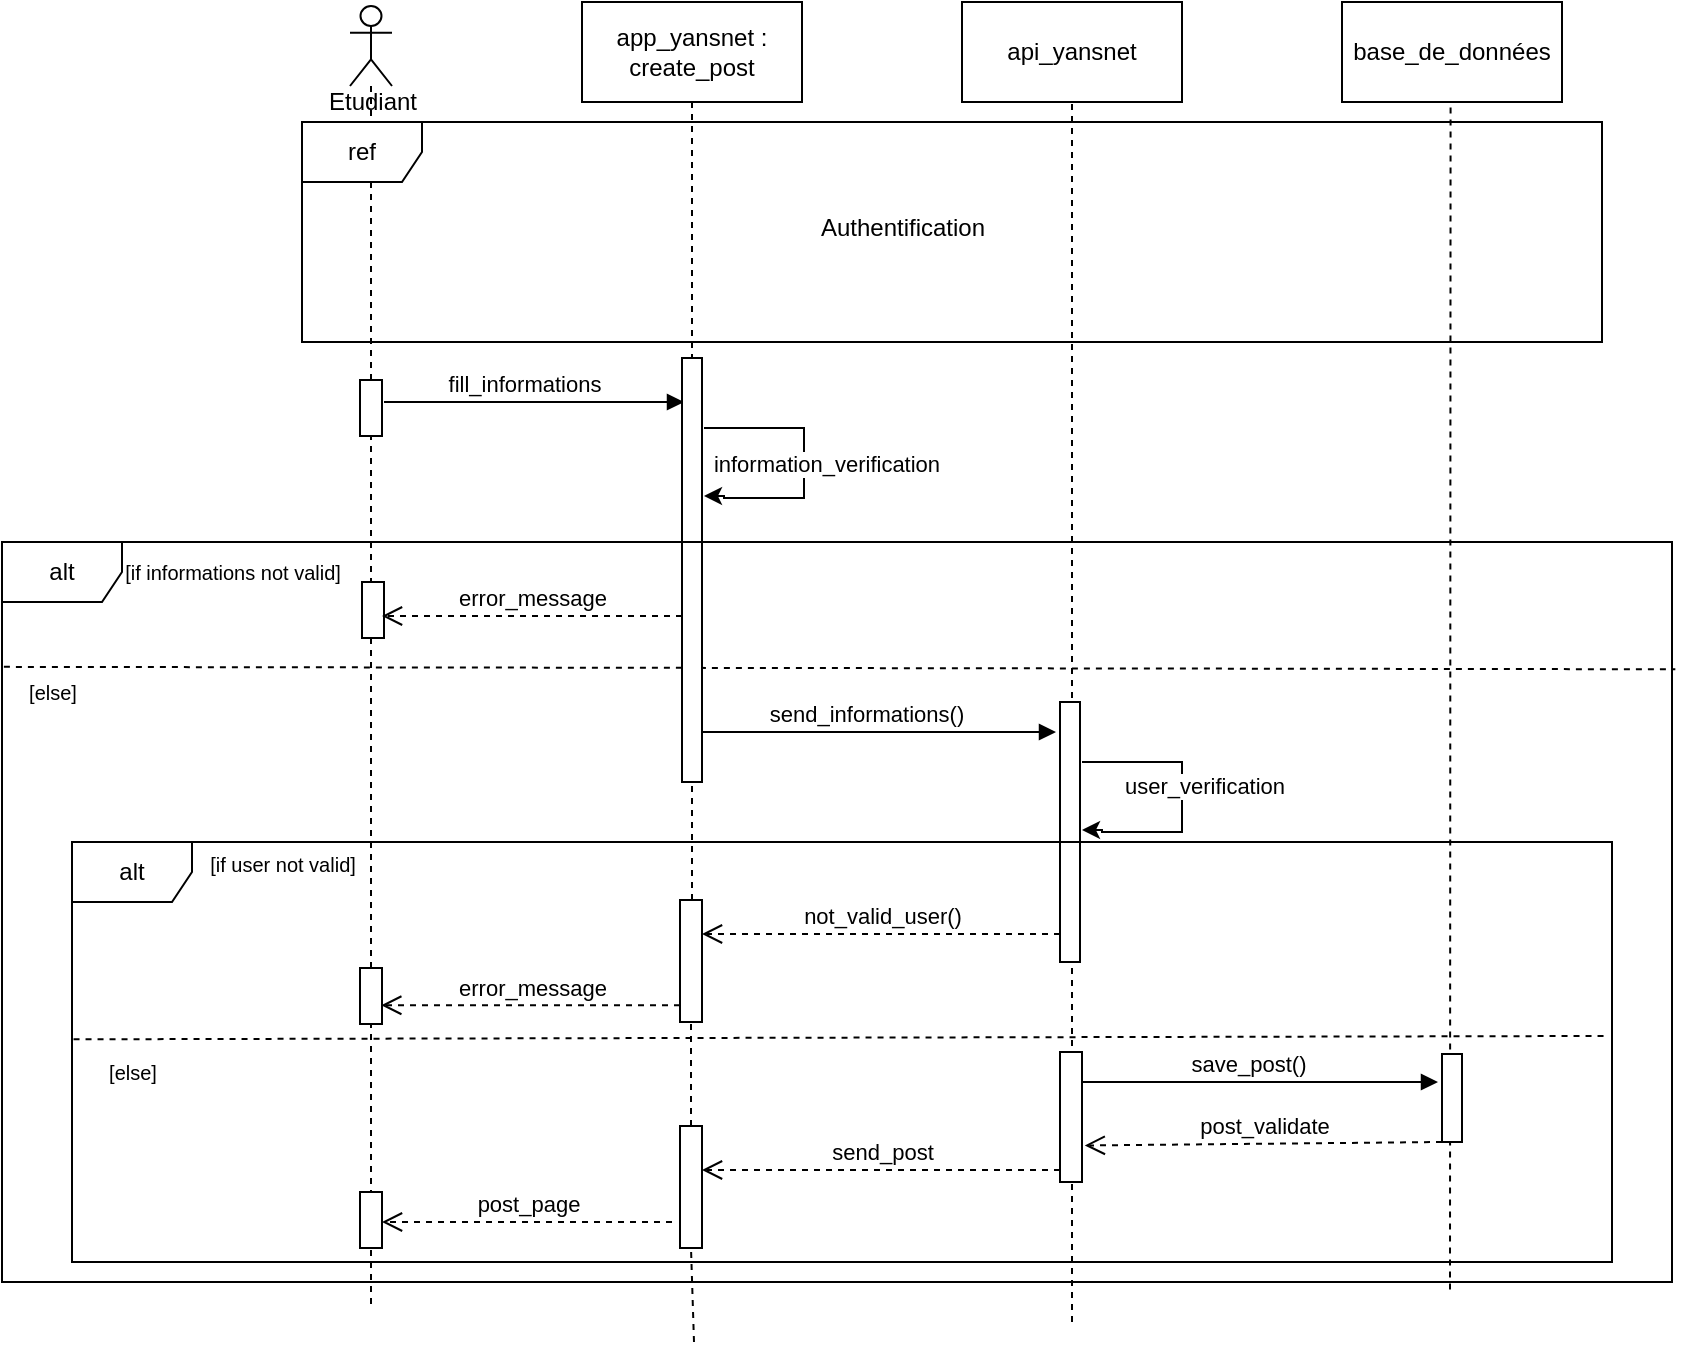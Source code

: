 <mxfile version="28.0.1">
  <diagram name="Page-1" id="13e1069c-82ec-6db2-03f1-153e76fe0fe0">
    <mxGraphModel dx="2686" dy="784" grid="1" gridSize="10" guides="1" tooltips="1" connect="1" arrows="1" fold="1" page="1" pageScale="1" pageWidth="1100" pageHeight="850" background="none" math="0" shadow="0">
      <root>
        <mxCell id="0" />
        <mxCell id="1" parent="0" />
        <mxCell id="0TB06_-LFgy9fozSV22m-93" value="" style="endArrow=none;dashed=1;html=1;rounded=0;exitX=0.019;exitY=0.081;exitDx=0;exitDy=0;exitPerimeter=0;entryX=1.002;entryY=0.172;entryDx=0;entryDy=0;entryPerimeter=0;" edge="1" parent="1" source="0TB06_-LFgy9fozSV22m-97" target="0TB06_-LFgy9fozSV22m-90">
          <mxGeometry width="50" height="50" relative="1" as="geometry">
            <mxPoint x="-420.0" y="367.18" as="sourcePoint" />
            <mxPoint x="32.25" y="367.84" as="targetPoint" />
          </mxGeometry>
        </mxCell>
        <mxCell id="0TB06_-LFgy9fozSV22m-28" value="app_yansnet :&lt;div&gt;create_post&lt;/div&gt;" style="html=1;whiteSpace=wrap;" vertex="1" parent="1">
          <mxGeometry x="-145" y="30" width="110" height="50" as="geometry" />
        </mxCell>
        <mxCell id="0TB06_-LFgy9fozSV22m-29" value="api_yansnet" style="html=1;whiteSpace=wrap;" vertex="1" parent="1">
          <mxGeometry x="45" y="30" width="110" height="50" as="geometry" />
        </mxCell>
        <mxCell id="0TB06_-LFgy9fozSV22m-30" value="base_de_données" style="html=1;whiteSpace=wrap;" vertex="1" parent="1">
          <mxGeometry x="235" y="30" width="110" height="50" as="geometry" />
        </mxCell>
        <mxCell id="0TB06_-LFgy9fozSV22m-32" value="fill_informations" style="html=1;verticalAlign=bottom;endArrow=block;curved=0;rounded=0;" edge="1" parent="1">
          <mxGeometry x="-0.067" width="80" relative="1" as="geometry">
            <mxPoint x="-244" y="230" as="sourcePoint" />
            <mxPoint x="-94" y="230" as="targetPoint" />
            <mxPoint as="offset" />
          </mxGeometry>
        </mxCell>
        <mxCell id="0TB06_-LFgy9fozSV22m-33" value="send_informations()" style="html=1;verticalAlign=bottom;endArrow=block;curved=0;rounded=0;" edge="1" parent="1">
          <mxGeometry x="-0.067" width="80" relative="1" as="geometry">
            <mxPoint x="-86" y="395" as="sourcePoint" />
            <mxPoint x="92" y="395.0" as="targetPoint" />
            <mxPoint as="offset" />
          </mxGeometry>
        </mxCell>
        <mxCell id="0TB06_-LFgy9fozSV22m-34" value="save_post()" style="html=1;verticalAlign=bottom;endArrow=block;curved=0;rounded=0;" edge="1" parent="1" source="0TB06_-LFgy9fozSV22m-106">
          <mxGeometry x="-0.067" width="80" relative="1" as="geometry">
            <mxPoint x="109" y="571" as="sourcePoint" />
            <mxPoint x="283" y="570" as="targetPoint" />
            <mxPoint as="offset" />
          </mxGeometry>
        </mxCell>
        <mxCell id="0TB06_-LFgy9fozSV22m-46" value="" style="shape=umlLifeline;perimeter=lifelinePerimeter;whiteSpace=wrap;html=1;container=1;dropTarget=0;collapsible=0;recursiveResize=0;outlineConnect=0;portConstraint=eastwest;newEdgeStyle={&quot;curved&quot;:0,&quot;rounded&quot;:0};participant=umlActor;" vertex="1" parent="1">
          <mxGeometry x="-261" y="32" width="21" height="650" as="geometry" />
        </mxCell>
        <mxCell id="0TB06_-LFgy9fozSV22m-95" value="" style="html=1;points=[[0,0,0,0,5],[0,1,0,0,-5],[1,0,0,0,5],[1,1,0,0,-5]];perimeter=orthogonalPerimeter;outlineConnect=0;targetShapes=umlLifeline;portConstraint=eastwest;newEdgeStyle={&quot;curved&quot;:0,&quot;rounded&quot;:0};" vertex="1" parent="0TB06_-LFgy9fozSV22m-46">
          <mxGeometry x="6" y="288" width="11" height="28" as="geometry" />
        </mxCell>
        <mxCell id="0TB06_-LFgy9fozSV22m-104" value="" style="html=1;points=[[0,0,0,0,5],[0,1,0,0,-5],[1,0,0,0,5],[1,1,0,0,-5]];perimeter=orthogonalPerimeter;outlineConnect=0;targetShapes=umlLifeline;portConstraint=eastwest;newEdgeStyle={&quot;curved&quot;:0,&quot;rounded&quot;:0};" vertex="1" parent="0TB06_-LFgy9fozSV22m-46">
          <mxGeometry x="5" y="481" width="11" height="28" as="geometry" />
        </mxCell>
        <mxCell id="0TB06_-LFgy9fozSV22m-118" value="" style="html=1;points=[[0,0,0,0,5],[0,1,0,0,-5],[1,0,0,0,5],[1,1,0,0,-5]];perimeter=orthogonalPerimeter;outlineConnect=0;targetShapes=umlLifeline;portConstraint=eastwest;newEdgeStyle={&quot;curved&quot;:0,&quot;rounded&quot;:0};" vertex="1" parent="0TB06_-LFgy9fozSV22m-46">
          <mxGeometry x="5" y="593" width="11" height="28" as="geometry" />
        </mxCell>
        <mxCell id="0TB06_-LFgy9fozSV22m-48" value="" style="html=1;points=[[0,0,0,0,5],[0,1,0,0,-5],[1,0,0,0,5],[1,1,0,0,-5]];perimeter=orthogonalPerimeter;outlineConnect=0;targetShapes=umlLifeline;portConstraint=eastwest;newEdgeStyle={&quot;curved&quot;:0,&quot;rounded&quot;:0};" vertex="1" parent="1">
          <mxGeometry x="-256" y="219" width="11" height="28" as="geometry" />
        </mxCell>
        <mxCell id="0TB06_-LFgy9fozSV22m-50" value="" style="endArrow=none;dashed=1;html=1;rounded=0;entryX=0.5;entryY=1;entryDx=0;entryDy=0;" edge="1" parent="1" source="0TB06_-LFgy9fozSV22m-98" target="0TB06_-LFgy9fozSV22m-28">
          <mxGeometry width="50" height="50" relative="1" as="geometry">
            <mxPoint x="-90" y="630" as="sourcePoint" />
            <mxPoint x="145" y="310" as="targetPoint" />
          </mxGeometry>
        </mxCell>
        <mxCell id="0TB06_-LFgy9fozSV22m-51" value="" style="html=1;points=[[0,0,0,0,5],[0,1,0,0,-5],[1,0,0,0,5],[1,1,0,0,-5]];perimeter=orthogonalPerimeter;outlineConnect=0;targetShapes=umlLifeline;portConstraint=eastwest;newEdgeStyle={&quot;curved&quot;:0,&quot;rounded&quot;:0};" vertex="1" parent="1">
          <mxGeometry x="-95" y="208" width="10" height="212" as="geometry" />
        </mxCell>
        <mxCell id="0TB06_-LFgy9fozSV22m-56" value="" style="endArrow=none;dashed=1;html=1;rounded=0;entryX=0.5;entryY=1;entryDx=0;entryDy=0;" edge="1" parent="1">
          <mxGeometry width="50" height="50" relative="1" as="geometry">
            <mxPoint x="100" y="690" as="sourcePoint" />
            <mxPoint x="100" y="80.0" as="targetPoint" />
          </mxGeometry>
        </mxCell>
        <mxCell id="0TB06_-LFgy9fozSV22m-57" value="" style="html=1;points=[[0,0,0,0,5],[0,1,0,0,-5],[1,0,0,0,5],[1,1,0,0,-5]];perimeter=orthogonalPerimeter;outlineConnect=0;targetShapes=umlLifeline;portConstraint=eastwest;newEdgeStyle={&quot;curved&quot;:0,&quot;rounded&quot;:0};" vertex="1" parent="1">
          <mxGeometry x="94" y="380" width="10" height="130" as="geometry" />
        </mxCell>
        <mxCell id="0TB06_-LFgy9fozSV22m-62" value="" style="endArrow=none;dashed=1;html=1;rounded=0;entryX=0.5;entryY=1;entryDx=0;entryDy=0;" edge="1" parent="1">
          <mxGeometry width="50" height="50" relative="1" as="geometry">
            <mxPoint x="289" y="673.81" as="sourcePoint" />
            <mxPoint x="289.29" y="80.0" as="targetPoint" />
          </mxGeometry>
        </mxCell>
        <mxCell id="0TB06_-LFgy9fozSV22m-64" value="" style="html=1;points=[[0,0,0,0,5],[0,1,0,0,-5],[1,0,0,0,5],[1,1,0,0,-5]];perimeter=orthogonalPerimeter;outlineConnect=0;targetShapes=umlLifeline;portConstraint=eastwest;newEdgeStyle={&quot;curved&quot;:0,&quot;rounded&quot;:0};" vertex="1" parent="1">
          <mxGeometry x="285" y="556" width="10" height="44" as="geometry" />
        </mxCell>
        <mxCell id="0TB06_-LFgy9fozSV22m-73" value="Authentification" style="text;html=1;align=center;verticalAlign=middle;resizable=0;points=[];autosize=1;strokeColor=none;fillColor=none;" vertex="1" parent="1">
          <mxGeometry x="-40" y="128" width="110" height="30" as="geometry" />
        </mxCell>
        <mxCell id="0TB06_-LFgy9fozSV22m-72" value="ref" style="shape=umlFrame;whiteSpace=wrap;html=1;pointerEvents=0;fillColor=#FFFFFF;" vertex="1" parent="1">
          <mxGeometry x="-285" y="90" width="650" height="110" as="geometry" />
        </mxCell>
        <mxCell id="0TB06_-LFgy9fozSV22m-81" value="" style="edgeStyle=orthogonalEdgeStyle;rounded=0;orthogonalLoop=1;jettySize=auto;html=1;curved=0;entryX=1;entryY=0.886;entryDx=0;entryDy=0;entryPerimeter=0;" edge="1" parent="1">
          <mxGeometry relative="1" as="geometry">
            <mxPoint x="-84" y="243.0" as="sourcePoint" />
            <mxPoint x="-84" y="276.968" as="targetPoint" />
            <Array as="points">
              <mxPoint x="-34" y="243" />
              <mxPoint x="-34" y="278" />
              <mxPoint x="-74" y="278" />
            </Array>
          </mxGeometry>
        </mxCell>
        <mxCell id="0TB06_-LFgy9fozSV22m-82" value="information_verification" style="edgeLabel;html=1;align=center;verticalAlign=middle;resizable=0;points=[];" vertex="1" connectable="0" parent="0TB06_-LFgy9fozSV22m-81">
          <mxGeometry x="-0.088" y="1" relative="1" as="geometry">
            <mxPoint x="10" y="6" as="offset" />
          </mxGeometry>
        </mxCell>
        <mxCell id="0TB06_-LFgy9fozSV22m-87" value="" style="edgeStyle=orthogonalEdgeStyle;rounded=0;orthogonalLoop=1;jettySize=auto;html=1;curved=0;entryX=1;entryY=0.886;entryDx=0;entryDy=0;entryPerimeter=0;" edge="1" parent="1">
          <mxGeometry relative="1" as="geometry">
            <mxPoint x="105" y="410.0" as="sourcePoint" />
            <mxPoint x="105" y="443.968" as="targetPoint" />
            <Array as="points">
              <mxPoint x="155" y="410" />
              <mxPoint x="155" y="445" />
              <mxPoint x="115" y="445" />
            </Array>
          </mxGeometry>
        </mxCell>
        <mxCell id="0TB06_-LFgy9fozSV22m-88" value="user_verification" style="edgeLabel;html=1;align=center;verticalAlign=middle;resizable=0;points=[];" vertex="1" connectable="0" parent="0TB06_-LFgy9fozSV22m-87">
          <mxGeometry x="-0.088" y="1" relative="1" as="geometry">
            <mxPoint x="10" as="offset" />
          </mxGeometry>
        </mxCell>
        <mxCell id="0TB06_-LFgy9fozSV22m-90" value="alt" style="shape=umlFrame;whiteSpace=wrap;html=1;pointerEvents=0;" vertex="1" parent="1">
          <mxGeometry x="-435" y="300" width="835" height="370" as="geometry" />
        </mxCell>
        <mxCell id="0TB06_-LFgy9fozSV22m-91" value="&lt;font style=&quot;font-size: 10px;&quot;&gt;[if informations not valid]&lt;/font&gt;" style="text;html=1;align=center;verticalAlign=middle;resizable=0;points=[];autosize=1;strokeColor=none;fillColor=none;" vertex="1" parent="1">
          <mxGeometry x="-385" y="300" width="130" height="30" as="geometry" />
        </mxCell>
        <mxCell id="0TB06_-LFgy9fozSV22m-96" value="error_message" style="html=1;verticalAlign=bottom;endArrow=open;dashed=1;endSize=8;curved=0;rounded=0;" edge="1" parent="1">
          <mxGeometry relative="1" as="geometry">
            <mxPoint x="-95" y="337" as="sourcePoint" />
            <mxPoint x="-245" y="337" as="targetPoint" />
          </mxGeometry>
        </mxCell>
        <mxCell id="0TB06_-LFgy9fozSV22m-97" value="&lt;font style=&quot;font-size: 10px;&quot;&gt;[else]&lt;/font&gt;" style="text;html=1;align=center;verticalAlign=middle;resizable=0;points=[];autosize=1;strokeColor=none;fillColor=none;" vertex="1" parent="1">
          <mxGeometry x="-435" y="360" width="50" height="30" as="geometry" />
        </mxCell>
        <mxCell id="0TB06_-LFgy9fozSV22m-99" value="" style="endArrow=none;dashed=1;html=1;rounded=0;entryX=0.5;entryY=1;entryDx=0;entryDy=0;" edge="1" parent="1" source="0TB06_-LFgy9fozSV22m-115" target="0TB06_-LFgy9fozSV22m-98">
          <mxGeometry width="50" height="50" relative="1" as="geometry">
            <mxPoint x="-89" y="700" as="sourcePoint" />
            <mxPoint x="-90" y="80" as="targetPoint" />
          </mxGeometry>
        </mxCell>
        <mxCell id="0TB06_-LFgy9fozSV22m-98" value="" style="html=1;points=[[0,0,0,0,5],[0,1,0,0,-5],[1,0,0,0,5],[1,1,0,0,-5]];perimeter=orthogonalPerimeter;outlineConnect=0;targetShapes=umlLifeline;portConstraint=eastwest;newEdgeStyle={&quot;curved&quot;:0,&quot;rounded&quot;:0};" vertex="1" parent="1">
          <mxGeometry x="-96" y="479" width="11" height="61" as="geometry" />
        </mxCell>
        <mxCell id="0TB06_-LFgy9fozSV22m-100" value="alt" style="shape=umlFrame;whiteSpace=wrap;html=1;pointerEvents=0;" vertex="1" parent="1">
          <mxGeometry x="-400" y="450" width="770" height="210" as="geometry" />
        </mxCell>
        <mxCell id="0TB06_-LFgy9fozSV22m-101" value="&lt;font style=&quot;font-size: 10px;&quot;&gt;[if user not valid]&lt;/font&gt;" style="text;html=1;align=center;verticalAlign=middle;resizable=0;points=[];autosize=1;strokeColor=none;fillColor=none;" vertex="1" parent="1">
          <mxGeometry x="-345" y="445.5" width="100" height="30" as="geometry" />
        </mxCell>
        <mxCell id="0TB06_-LFgy9fozSV22m-102" value="not_valid_user()" style="html=1;verticalAlign=bottom;endArrow=open;dashed=1;endSize=8;curved=0;rounded=0;" edge="1" parent="1">
          <mxGeometry relative="1" as="geometry">
            <mxPoint x="94" y="496" as="sourcePoint" />
            <mxPoint x="-85" y="496" as="targetPoint" />
          </mxGeometry>
        </mxCell>
        <mxCell id="0TB06_-LFgy9fozSV22m-105" value="error_message" style="html=1;verticalAlign=bottom;endArrow=open;dashed=1;endSize=8;curved=0;rounded=0;entryX=0.966;entryY=0.665;entryDx=0;entryDy=0;entryPerimeter=0;" edge="1" parent="1" source="0TB06_-LFgy9fozSV22m-98" target="0TB06_-LFgy9fozSV22m-104">
          <mxGeometry relative="1" as="geometry">
            <mxPoint x="-95" y="519.69" as="sourcePoint" />
            <mxPoint x="-230" y="530" as="targetPoint" />
          </mxGeometry>
        </mxCell>
        <mxCell id="0TB06_-LFgy9fozSV22m-106" value="" style="html=1;points=[[0,0,0,0,5],[0,1,0,0,-5],[1,0,0,0,5],[1,1,0,0,-5]];perimeter=orthogonalPerimeter;outlineConnect=0;targetShapes=umlLifeline;portConstraint=eastwest;newEdgeStyle={&quot;curved&quot;:0,&quot;rounded&quot;:0};" vertex="1" parent="1">
          <mxGeometry x="94" y="555" width="11" height="65" as="geometry" />
        </mxCell>
        <mxCell id="0TB06_-LFgy9fozSV22m-110" value="" style="endArrow=none;dashed=1;html=1;rounded=0;entryX=0.998;entryY=0.657;entryDx=0;entryDy=0;entryPerimeter=0;exitX=0.001;exitY=0.669;exitDx=0;exitDy=0;exitPerimeter=0;" edge="1" parent="1">
          <mxGeometry width="50" height="50" relative="1" as="geometry">
            <mxPoint x="-399.23" y="548.66" as="sourcePoint" />
            <mxPoint x="368.46" y="546.98" as="targetPoint" />
          </mxGeometry>
        </mxCell>
        <mxCell id="0TB06_-LFgy9fozSV22m-111" value="&lt;font style=&quot;font-size: 10px;&quot;&gt;[else]&lt;/font&gt;" style="text;html=1;align=center;verticalAlign=middle;resizable=0;points=[];autosize=1;strokeColor=none;fillColor=none;" vertex="1" parent="1">
          <mxGeometry x="-395" y="550" width="50" height="30" as="geometry" />
        </mxCell>
        <mxCell id="0TB06_-LFgy9fozSV22m-113" value="post_validate" style="html=1;verticalAlign=bottom;endArrow=open;dashed=1;endSize=8;curved=0;rounded=0;entryX=1.126;entryY=0.719;entryDx=0;entryDy=0;entryPerimeter=0;" edge="1" parent="1" source="0TB06_-LFgy9fozSV22m-64" target="0TB06_-LFgy9fozSV22m-106">
          <mxGeometry relative="1" as="geometry">
            <mxPoint x="240" y="590" as="sourcePoint" />
            <mxPoint x="160" y="590" as="targetPoint" />
          </mxGeometry>
        </mxCell>
        <mxCell id="0TB06_-LFgy9fozSV22m-114" value="send_post" style="html=1;verticalAlign=bottom;endArrow=open;dashed=1;endSize=8;curved=0;rounded=0;" edge="1" parent="1">
          <mxGeometry relative="1" as="geometry">
            <mxPoint x="94" y="614" as="sourcePoint" />
            <mxPoint x="-85" y="614" as="targetPoint" />
          </mxGeometry>
        </mxCell>
        <mxCell id="0TB06_-LFgy9fozSV22m-116" value="" style="endArrow=none;dashed=1;html=1;rounded=0;entryX=0.5;entryY=1;entryDx=0;entryDy=0;" edge="1" parent="1" target="0TB06_-LFgy9fozSV22m-115">
          <mxGeometry width="50" height="50" relative="1" as="geometry">
            <mxPoint x="-89" y="700" as="sourcePoint" />
            <mxPoint x="-90" y="540" as="targetPoint" />
          </mxGeometry>
        </mxCell>
        <mxCell id="0TB06_-LFgy9fozSV22m-115" value="" style="html=1;points=[[0,0,0,0,5],[0,1,0,0,-5],[1,0,0,0,5],[1,1,0,0,-5]];perimeter=orthogonalPerimeter;outlineConnect=0;targetShapes=umlLifeline;portConstraint=eastwest;newEdgeStyle={&quot;curved&quot;:0,&quot;rounded&quot;:0};" vertex="1" parent="1">
          <mxGeometry x="-96" y="592" width="11" height="61" as="geometry" />
        </mxCell>
        <mxCell id="0TB06_-LFgy9fozSV22m-117" value="post_page" style="html=1;verticalAlign=bottom;endArrow=open;dashed=1;endSize=8;curved=0;rounded=0;" edge="1" parent="1">
          <mxGeometry relative="1" as="geometry">
            <mxPoint x="-100" y="640" as="sourcePoint" />
            <mxPoint x="-245" y="640" as="targetPoint" />
          </mxGeometry>
        </mxCell>
        <mxCell id="0TB06_-LFgy9fozSV22m-119" value="Etudiant" style="text;html=1;align=center;verticalAlign=middle;resizable=0;points=[];autosize=1;strokeColor=none;fillColor=none;" vertex="1" parent="1">
          <mxGeometry x="-285.5" y="65" width="70" height="30" as="geometry" />
        </mxCell>
      </root>
    </mxGraphModel>
  </diagram>
</mxfile>

